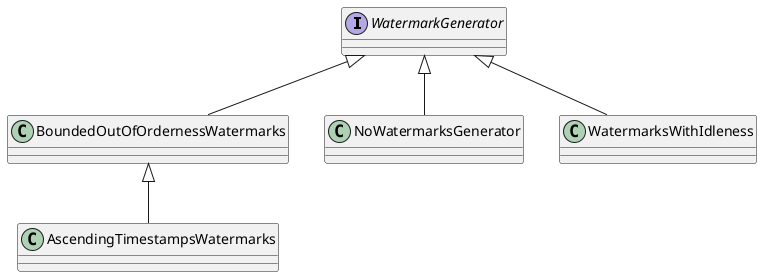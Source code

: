 @startuml
'https://plantuml.com/class-diagram

interface WatermarkGenerator
class BoundedOutOfOrdernessWatermarks
class NoWatermarksGenerator
class AscendingTimestampsWatermarks

WatermarkGenerator <|-- BoundedOutOfOrdernessWatermarks
WatermarkGenerator <|-- NoWatermarksGenerator
WatermarkGenerator <|-- WatermarksWithIdleness
BoundedOutOfOrdernessWatermarks <|-- AscendingTimestampsWatermarks
@enduml